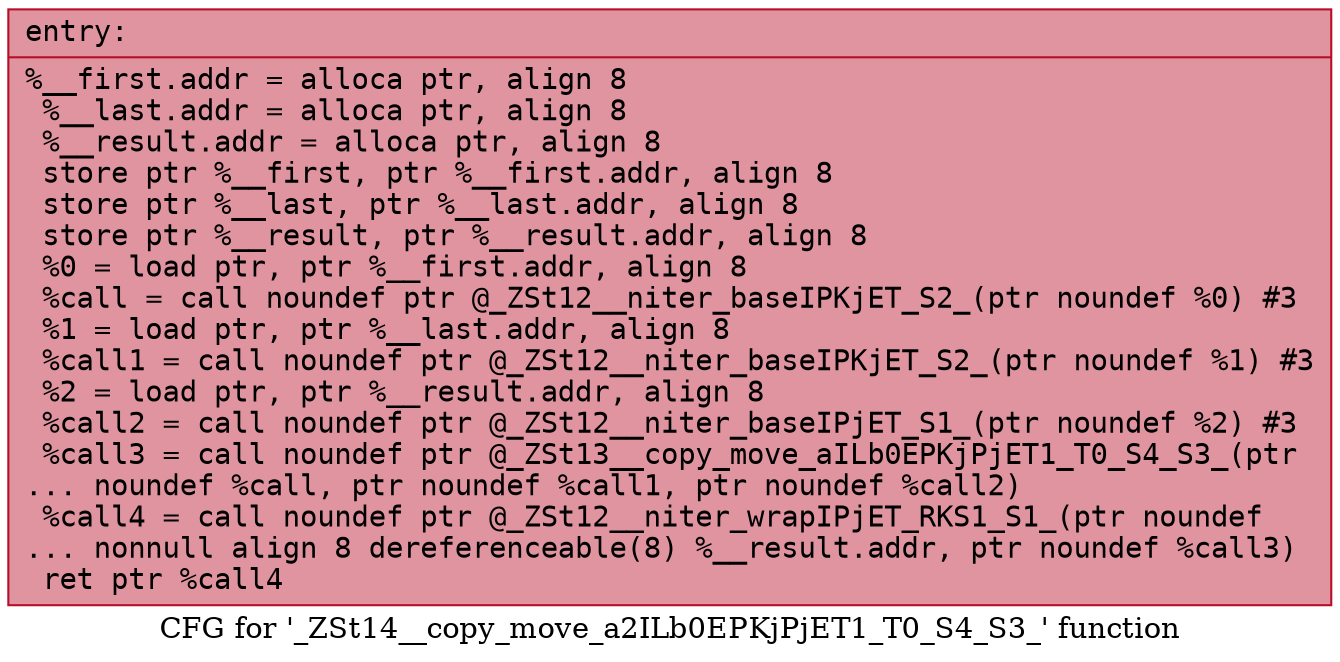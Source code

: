 digraph "CFG for '_ZSt14__copy_move_a2ILb0EPKjPjET1_T0_S4_S3_' function" {
	label="CFG for '_ZSt14__copy_move_a2ILb0EPKjPjET1_T0_S4_S3_' function";

	Node0x556bfec838b0 [shape=record,color="#b70d28ff", style=filled, fillcolor="#b70d2870" fontname="Courier",label="{entry:\l|  %__first.addr = alloca ptr, align 8\l  %__last.addr = alloca ptr, align 8\l  %__result.addr = alloca ptr, align 8\l  store ptr %__first, ptr %__first.addr, align 8\l  store ptr %__last, ptr %__last.addr, align 8\l  store ptr %__result, ptr %__result.addr, align 8\l  %0 = load ptr, ptr %__first.addr, align 8\l  %call = call noundef ptr @_ZSt12__niter_baseIPKjET_S2_(ptr noundef %0) #3\l  %1 = load ptr, ptr %__last.addr, align 8\l  %call1 = call noundef ptr @_ZSt12__niter_baseIPKjET_S2_(ptr noundef %1) #3\l  %2 = load ptr, ptr %__result.addr, align 8\l  %call2 = call noundef ptr @_ZSt12__niter_baseIPjET_S1_(ptr noundef %2) #3\l  %call3 = call noundef ptr @_ZSt13__copy_move_aILb0EPKjPjET1_T0_S4_S3_(ptr\l... noundef %call, ptr noundef %call1, ptr noundef %call2)\l  %call4 = call noundef ptr @_ZSt12__niter_wrapIPjET_RKS1_S1_(ptr noundef\l... nonnull align 8 dereferenceable(8) %__result.addr, ptr noundef %call3)\l  ret ptr %call4\l}"];
}
